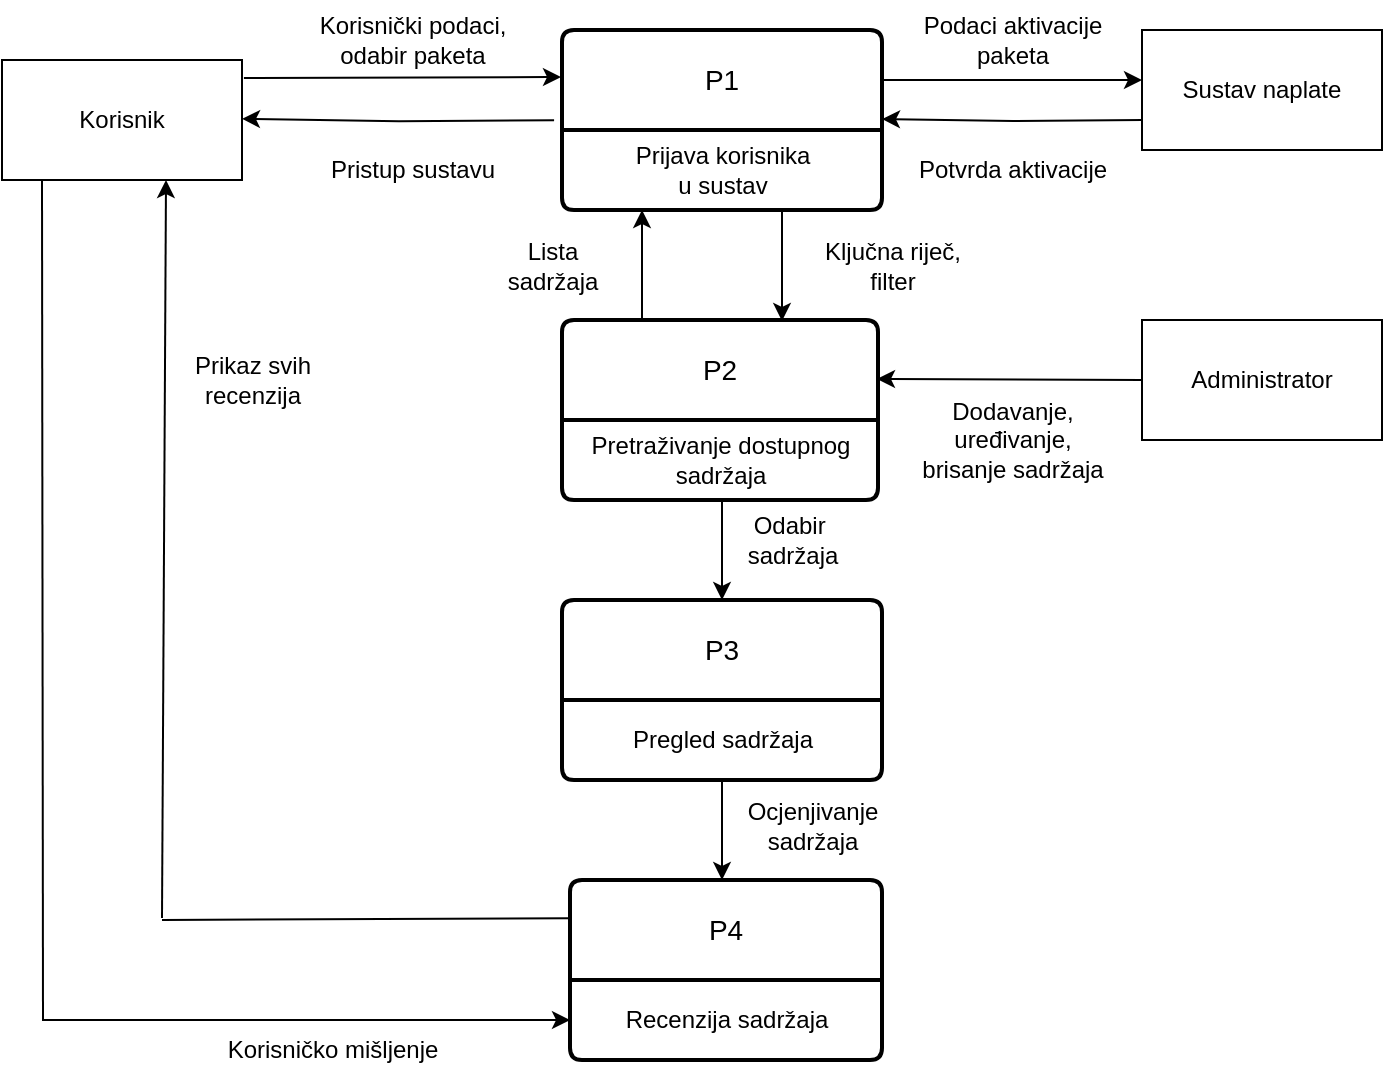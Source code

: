 <mxfile version="21.7.1" type="device">
  <diagram name="Page-1" id="21ORsQWHsIKUVIGTKt5p">
    <mxGraphModel dx="1112" dy="481" grid="1" gridSize="10" guides="1" tooltips="1" connect="1" arrows="1" fold="1" page="1" pageScale="1" pageWidth="827" pageHeight="1169" math="0" shadow="0">
      <root>
        <mxCell id="0" />
        <mxCell id="1" parent="0" />
        <mxCell id="k6NDIBWFTyBHspbXZSGC-20" value="P1" style="swimlane;childLayout=stackLayout;horizontal=1;startSize=50;horizontalStack=0;rounded=1;fontSize=14;fontStyle=0;strokeWidth=2;resizeParent=0;resizeLast=1;shadow=0;dashed=0;align=center;arcSize=4;whiteSpace=wrap;html=1;" vertex="1" parent="1">
          <mxGeometry x="360" y="75" width="160" height="90" as="geometry" />
        </mxCell>
        <mxCell id="k6NDIBWFTyBHspbXZSGC-21" value="Prijava korisnika &lt;br&gt;u sustav" style="text;html=1;align=center;verticalAlign=middle;resizable=0;points=[];autosize=1;strokeColor=none;fillColor=none;" vertex="1" parent="k6NDIBWFTyBHspbXZSGC-20">
          <mxGeometry y="50" width="160" height="40" as="geometry" />
        </mxCell>
        <mxCell id="k6NDIBWFTyBHspbXZSGC-22" value="" style="edgeStyle=orthogonalEdgeStyle;rounded=0;orthogonalLoop=1;jettySize=auto;html=1;exitX=1.008;exitY=0.15;exitDx=0;exitDy=0;exitPerimeter=0;" edge="1" parent="1" source="k6NDIBWFTyBHspbXZSGC-23">
          <mxGeometry relative="1" as="geometry">
            <mxPoint x="211" y="98" as="sourcePoint" />
            <mxPoint x="359.5" y="98.5" as="targetPoint" />
          </mxGeometry>
        </mxCell>
        <mxCell id="k6NDIBWFTyBHspbXZSGC-23" value="Korisnik" style="rounded=0;whiteSpace=wrap;html=1;" vertex="1" parent="1">
          <mxGeometry x="80" y="90" width="120" height="60" as="geometry" />
        </mxCell>
        <mxCell id="k6NDIBWFTyBHspbXZSGC-24" value="" style="edgeStyle=orthogonalEdgeStyle;rounded=0;orthogonalLoop=1;jettySize=auto;html=1;exitX=0;exitY=0.443;exitDx=0;exitDy=0;exitPerimeter=0;entryX=1.033;entryY=0.617;entryDx=0;entryDy=0;entryPerimeter=0;" edge="1" parent="1">
          <mxGeometry relative="1" as="geometry">
            <mxPoint x="356.04" y="120.11" as="sourcePoint" />
            <mxPoint x="200.0" y="119.41" as="targetPoint" />
          </mxGeometry>
        </mxCell>
        <mxCell id="k6NDIBWFTyBHspbXZSGC-25" value="Korisnički podaci,&lt;br&gt;odabir paketa" style="text;html=1;align=center;verticalAlign=middle;resizable=0;points=[];autosize=1;strokeColor=none;fillColor=none;" vertex="1" parent="1">
          <mxGeometry x="225" y="60" width="120" height="40" as="geometry" />
        </mxCell>
        <mxCell id="k6NDIBWFTyBHspbXZSGC-26" value="Pristup sustavu" style="text;html=1;align=center;verticalAlign=middle;resizable=0;points=[];autosize=1;strokeColor=none;fillColor=none;" vertex="1" parent="1">
          <mxGeometry x="230" y="130" width="110" height="30" as="geometry" />
        </mxCell>
        <mxCell id="k6NDIBWFTyBHspbXZSGC-27" value="P2" style="swimlane;childLayout=stackLayout;horizontal=1;startSize=50;horizontalStack=0;rounded=1;fontSize=14;fontStyle=0;strokeWidth=2;resizeParent=0;resizeLast=1;shadow=0;dashed=0;align=center;arcSize=4;whiteSpace=wrap;html=1;" vertex="1" parent="1">
          <mxGeometry x="360" y="220" width="158" height="90" as="geometry" />
        </mxCell>
        <mxCell id="k6NDIBWFTyBHspbXZSGC-28" value="Pretraživanje dostupnog &lt;br&gt;sadržaja" style="text;html=1;align=center;verticalAlign=middle;resizable=0;points=[];autosize=1;strokeColor=none;fillColor=none;" vertex="1" parent="k6NDIBWFTyBHspbXZSGC-27">
          <mxGeometry y="50" width="158" height="40" as="geometry" />
        </mxCell>
        <mxCell id="k6NDIBWFTyBHspbXZSGC-29" value="" style="edgeStyle=orthogonalEdgeStyle;rounded=0;orthogonalLoop=1;jettySize=auto;html=1;entryX=1.033;entryY=0.617;entryDx=0;entryDy=0;entryPerimeter=0;" edge="1" parent="1">
          <mxGeometry relative="1" as="geometry">
            <mxPoint x="400" y="220" as="sourcePoint" />
            <mxPoint x="400" y="165.0" as="targetPoint" />
            <Array as="points">
              <mxPoint x="400" y="185" />
              <mxPoint x="400" y="185" />
            </Array>
          </mxGeometry>
        </mxCell>
        <mxCell id="k6NDIBWFTyBHspbXZSGC-30" value="Lista &lt;br&gt;sadržaja" style="text;html=1;align=center;verticalAlign=middle;resizable=0;points=[];autosize=1;strokeColor=none;fillColor=none;" vertex="1" parent="1">
          <mxGeometry x="320" y="173" width="70" height="40" as="geometry" />
        </mxCell>
        <mxCell id="k6NDIBWFTyBHspbXZSGC-31" value="Ključna riječ, &lt;br&gt;filter" style="text;html=1;align=center;verticalAlign=middle;resizable=0;points=[];autosize=1;strokeColor=none;fillColor=none;" vertex="1" parent="1">
          <mxGeometry x="480" y="173" width="90" height="40" as="geometry" />
        </mxCell>
        <mxCell id="k6NDIBWFTyBHspbXZSGC-33" value="P3" style="swimlane;childLayout=stackLayout;horizontal=1;startSize=50;horizontalStack=0;rounded=1;fontSize=14;fontStyle=0;strokeWidth=2;resizeParent=0;resizeLast=1;shadow=0;dashed=0;align=center;arcSize=4;whiteSpace=wrap;html=1;" vertex="1" parent="1">
          <mxGeometry x="360" y="360" width="160" height="90" as="geometry" />
        </mxCell>
        <mxCell id="k6NDIBWFTyBHspbXZSGC-34" value="Pregled sadržaja" style="text;html=1;align=center;verticalAlign=middle;resizable=0;points=[];autosize=1;strokeColor=none;fillColor=none;" vertex="1" parent="k6NDIBWFTyBHspbXZSGC-33">
          <mxGeometry y="50" width="160" height="40" as="geometry" />
        </mxCell>
        <mxCell id="k6NDIBWFTyBHspbXZSGC-35" value="" style="edgeStyle=orthogonalEdgeStyle;rounded=0;orthogonalLoop=1;jettySize=auto;html=1;" edge="1" parent="1">
          <mxGeometry relative="1" as="geometry">
            <mxPoint x="470" y="165.5" as="sourcePoint" />
            <mxPoint x="470" y="220.5" as="targetPoint" />
          </mxGeometry>
        </mxCell>
        <mxCell id="k6NDIBWFTyBHspbXZSGC-37" value="" style="endArrow=none;html=1;rounded=0;" edge="1" parent="1">
          <mxGeometry width="50" height="50" relative="1" as="geometry">
            <mxPoint x="100.5" y="570" as="sourcePoint" />
            <mxPoint x="100" y="150" as="targetPoint" />
          </mxGeometry>
        </mxCell>
        <mxCell id="k6NDIBWFTyBHspbXZSGC-38" value="" style="endArrow=classic;html=1;rounded=0;entryX=-0.013;entryY=0.433;entryDx=0;entryDy=0;entryPerimeter=0;" edge="1" parent="1">
          <mxGeometry width="50" height="50" relative="1" as="geometry">
            <mxPoint x="100" y="570" as="sourcePoint" />
            <mxPoint x="364.0" y="570" as="targetPoint" />
          </mxGeometry>
        </mxCell>
        <mxCell id="k6NDIBWFTyBHspbXZSGC-39" value="Odabir&amp;nbsp;&lt;br&gt;sadržaja" style="text;html=1;align=center;verticalAlign=middle;resizable=0;points=[];autosize=1;strokeColor=none;fillColor=none;" vertex="1" parent="1">
          <mxGeometry x="440" y="310" width="70" height="40" as="geometry" />
        </mxCell>
        <mxCell id="k6NDIBWFTyBHspbXZSGC-48" value="Korisničko mišljenje" style="text;html=1;align=center;verticalAlign=middle;resizable=0;points=[];autosize=1;strokeColor=none;fillColor=none;" vertex="1" parent="1">
          <mxGeometry x="180" y="570" width="130" height="30" as="geometry" />
        </mxCell>
        <mxCell id="k6NDIBWFTyBHspbXZSGC-50" value="Administrator" style="rounded=0;whiteSpace=wrap;html=1;" vertex="1" parent="1">
          <mxGeometry x="650" y="220" width="120" height="60" as="geometry" />
        </mxCell>
        <mxCell id="k6NDIBWFTyBHspbXZSGC-51" value="Dodavanje,&lt;br&gt;uređivanje,&lt;br&gt;brisanje sadržaja" style="text;html=1;align=center;verticalAlign=middle;resizable=0;points=[];autosize=1;strokeColor=none;fillColor=none;" vertex="1" parent="1">
          <mxGeometry x="530" y="250" width="110" height="60" as="geometry" />
        </mxCell>
        <mxCell id="k6NDIBWFTyBHspbXZSGC-52" value="" style="edgeStyle=orthogonalEdgeStyle;rounded=0;orthogonalLoop=1;jettySize=auto;html=1;exitX=0;exitY=0.5;exitDx=0;exitDy=0;" edge="1" parent="1">
          <mxGeometry relative="1" as="geometry">
            <mxPoint x="650" y="120" as="sourcePoint" />
            <mxPoint x="520" y="119.5" as="targetPoint" />
          </mxGeometry>
        </mxCell>
        <mxCell id="k6NDIBWFTyBHspbXZSGC-53" value="Sustav naplate" style="rounded=0;whiteSpace=wrap;html=1;" vertex="1" parent="1">
          <mxGeometry x="650" y="75" width="120" height="60" as="geometry" />
        </mxCell>
        <mxCell id="k6NDIBWFTyBHspbXZSGC-54" value="" style="edgeStyle=orthogonalEdgeStyle;rounded=0;orthogonalLoop=1;jettySize=auto;html=1;exitX=1.003;exitY=0.222;exitDx=0;exitDy=0;exitPerimeter=0;" edge="1" parent="1">
          <mxGeometry relative="1" as="geometry">
            <mxPoint x="520.45" y="100.0" as="sourcePoint" />
            <mxPoint x="650" y="100.02" as="targetPoint" />
          </mxGeometry>
        </mxCell>
        <mxCell id="k6NDIBWFTyBHspbXZSGC-55" value="Podaci aktivacije&lt;br&gt;paketa" style="text;html=1;align=center;verticalAlign=middle;resizable=0;points=[];autosize=1;strokeColor=none;fillColor=none;" vertex="1" parent="1">
          <mxGeometry x="530" y="60" width="110" height="40" as="geometry" />
        </mxCell>
        <mxCell id="k6NDIBWFTyBHspbXZSGC-56" value="Potvrda aktivacije" style="text;html=1;align=center;verticalAlign=middle;resizable=0;points=[];autosize=1;strokeColor=none;fillColor=none;" vertex="1" parent="1">
          <mxGeometry x="525" y="130" width="120" height="30" as="geometry" />
        </mxCell>
        <mxCell id="k6NDIBWFTyBHspbXZSGC-68" value="" style="edgeStyle=orthogonalEdgeStyle;rounded=0;orthogonalLoop=1;jettySize=auto;html=1;" edge="1" parent="1">
          <mxGeometry relative="1" as="geometry">
            <mxPoint x="440" y="310" as="sourcePoint" />
            <mxPoint x="440" y="360" as="targetPoint" />
          </mxGeometry>
        </mxCell>
        <mxCell id="k6NDIBWFTyBHspbXZSGC-70" value="" style="edgeStyle=orthogonalEdgeStyle;rounded=0;orthogonalLoop=1;jettySize=auto;html=1;exitX=0;exitY=0.5;exitDx=0;exitDy=0;" edge="1" parent="1" source="k6NDIBWFTyBHspbXZSGC-50">
          <mxGeometry relative="1" as="geometry">
            <mxPoint x="640" y="249.5" as="sourcePoint" />
            <mxPoint x="517.5" y="249.5" as="targetPoint" />
          </mxGeometry>
        </mxCell>
        <mxCell id="k6NDIBWFTyBHspbXZSGC-71" value="P4" style="swimlane;childLayout=stackLayout;horizontal=1;startSize=50;horizontalStack=0;rounded=1;fontSize=14;fontStyle=0;strokeWidth=2;resizeParent=0;resizeLast=1;shadow=0;dashed=0;align=center;arcSize=4;whiteSpace=wrap;html=1;" vertex="1" parent="1">
          <mxGeometry x="364" y="500" width="156" height="90" as="geometry" />
        </mxCell>
        <mxCell id="k6NDIBWFTyBHspbXZSGC-72" value="Recenzija sadržaja" style="text;html=1;align=center;verticalAlign=middle;resizable=0;points=[];autosize=1;strokeColor=none;fillColor=none;" vertex="1" parent="k6NDIBWFTyBHspbXZSGC-71">
          <mxGeometry y="50" width="156" height="40" as="geometry" />
        </mxCell>
        <mxCell id="k6NDIBWFTyBHspbXZSGC-73" value="" style="edgeStyle=orthogonalEdgeStyle;rounded=0;orthogonalLoop=1;jettySize=auto;html=1;" edge="1" parent="1">
          <mxGeometry relative="1" as="geometry">
            <mxPoint x="440" y="450" as="sourcePoint" />
            <mxPoint x="440" y="500" as="targetPoint" />
          </mxGeometry>
        </mxCell>
        <mxCell id="k6NDIBWFTyBHspbXZSGC-76" value="" style="endArrow=classic;html=1;rounded=0;entryX=0.85;entryY=1.017;entryDx=0;entryDy=0;entryPerimeter=0;" edge="1" parent="1">
          <mxGeometry width="50" height="50" relative="1" as="geometry">
            <mxPoint x="160" y="518.98" as="sourcePoint" />
            <mxPoint x="162" y="150.0" as="targetPoint" />
          </mxGeometry>
        </mxCell>
        <mxCell id="k6NDIBWFTyBHspbXZSGC-77" value="" style="endArrow=none;html=1;rounded=0;entryX=-0.001;entryY=0.212;entryDx=0;entryDy=0;entryPerimeter=0;" edge="1" parent="1" target="k6NDIBWFTyBHspbXZSGC-71">
          <mxGeometry width="50" height="50" relative="1" as="geometry">
            <mxPoint x="160" y="520" as="sourcePoint" />
            <mxPoint x="358" y="520" as="targetPoint" />
          </mxGeometry>
        </mxCell>
        <mxCell id="k6NDIBWFTyBHspbXZSGC-79" value="Prikaz svih&lt;br&gt;recenzija" style="text;html=1;align=center;verticalAlign=middle;resizable=0;points=[];autosize=1;strokeColor=none;fillColor=none;" vertex="1" parent="1">
          <mxGeometry x="165" y="230" width="80" height="40" as="geometry" />
        </mxCell>
        <mxCell id="k6NDIBWFTyBHspbXZSGC-80" value="Ocjenjivanje &lt;br&gt;sadržaja" style="text;html=1;align=center;verticalAlign=middle;resizable=0;points=[];autosize=1;strokeColor=none;fillColor=none;" vertex="1" parent="1">
          <mxGeometry x="440" y="453" width="90" height="40" as="geometry" />
        </mxCell>
      </root>
    </mxGraphModel>
  </diagram>
</mxfile>
